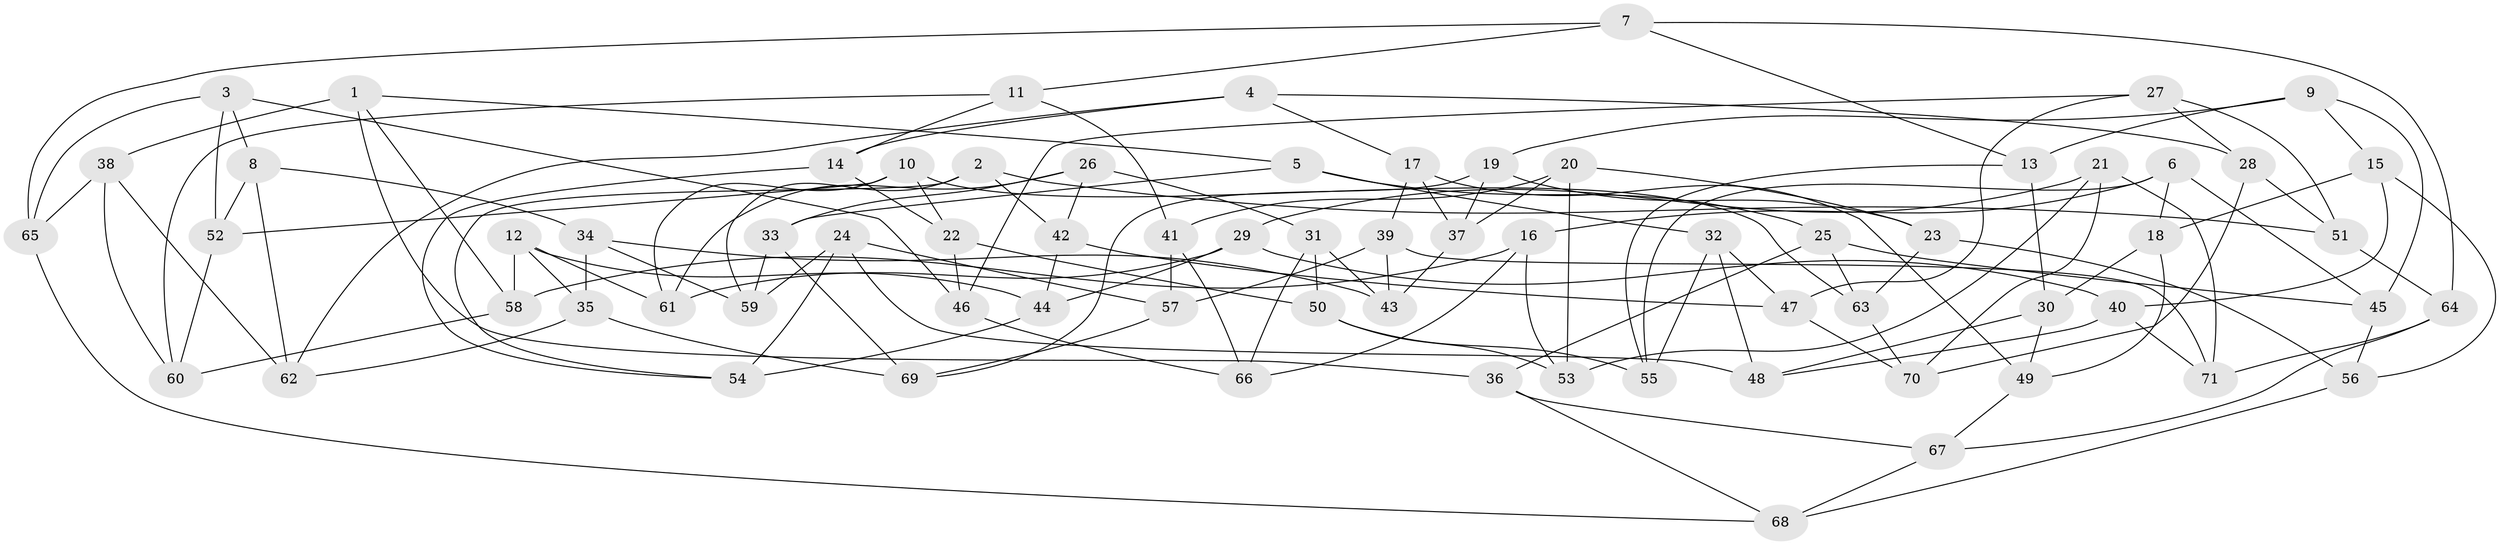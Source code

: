 // coarse degree distribution, {9: 0.1111111111111111, 8: 0.05555555555555555, 10: 0.027777777777777776, 7: 0.027777777777777776, 4: 0.6111111111111112, 11: 0.027777777777777776, 6: 0.027777777777777776, 3: 0.1111111111111111}
// Generated by graph-tools (version 1.1) at 2025/53/03/04/25 22:53:30]
// undirected, 71 vertices, 142 edges
graph export_dot {
  node [color=gray90,style=filled];
  1;
  2;
  3;
  4;
  5;
  6;
  7;
  8;
  9;
  10;
  11;
  12;
  13;
  14;
  15;
  16;
  17;
  18;
  19;
  20;
  21;
  22;
  23;
  24;
  25;
  26;
  27;
  28;
  29;
  30;
  31;
  32;
  33;
  34;
  35;
  36;
  37;
  38;
  39;
  40;
  41;
  42;
  43;
  44;
  45;
  46;
  47;
  48;
  49;
  50;
  51;
  52;
  53;
  54;
  55;
  56;
  57;
  58;
  59;
  60;
  61;
  62;
  63;
  64;
  65;
  66;
  67;
  68;
  69;
  70;
  71;
  1 -- 38;
  1 -- 36;
  1 -- 58;
  1 -- 5;
  2 -- 59;
  2 -- 51;
  2 -- 54;
  2 -- 42;
  3 -- 8;
  3 -- 65;
  3 -- 52;
  3 -- 46;
  4 -- 62;
  4 -- 17;
  4 -- 14;
  4 -- 28;
  5 -- 32;
  5 -- 25;
  5 -- 33;
  6 -- 45;
  6 -- 18;
  6 -- 16;
  6 -- 55;
  7 -- 13;
  7 -- 65;
  7 -- 11;
  7 -- 64;
  8 -- 34;
  8 -- 52;
  8 -- 62;
  9 -- 13;
  9 -- 19;
  9 -- 15;
  9 -- 45;
  10 -- 63;
  10 -- 22;
  10 -- 61;
  10 -- 52;
  11 -- 60;
  11 -- 14;
  11 -- 41;
  12 -- 44;
  12 -- 61;
  12 -- 35;
  12 -- 58;
  13 -- 55;
  13 -- 30;
  14 -- 22;
  14 -- 54;
  15 -- 56;
  15 -- 18;
  15 -- 40;
  16 -- 66;
  16 -- 53;
  16 -- 58;
  17 -- 39;
  17 -- 49;
  17 -- 37;
  18 -- 30;
  18 -- 49;
  19 -- 37;
  19 -- 23;
  19 -- 69;
  20 -- 53;
  20 -- 41;
  20 -- 23;
  20 -- 37;
  21 -- 29;
  21 -- 70;
  21 -- 71;
  21 -- 53;
  22 -- 50;
  22 -- 46;
  23 -- 63;
  23 -- 56;
  24 -- 48;
  24 -- 54;
  24 -- 59;
  24 -- 57;
  25 -- 45;
  25 -- 63;
  25 -- 36;
  26 -- 31;
  26 -- 42;
  26 -- 61;
  26 -- 33;
  27 -- 46;
  27 -- 28;
  27 -- 47;
  27 -- 51;
  28 -- 51;
  28 -- 70;
  29 -- 61;
  29 -- 40;
  29 -- 44;
  30 -- 48;
  30 -- 49;
  31 -- 43;
  31 -- 66;
  31 -- 50;
  32 -- 48;
  32 -- 55;
  32 -- 47;
  33 -- 69;
  33 -- 59;
  34 -- 43;
  34 -- 59;
  34 -- 35;
  35 -- 62;
  35 -- 69;
  36 -- 68;
  36 -- 67;
  37 -- 43;
  38 -- 65;
  38 -- 60;
  38 -- 62;
  39 -- 57;
  39 -- 43;
  39 -- 71;
  40 -- 71;
  40 -- 48;
  41 -- 66;
  41 -- 57;
  42 -- 47;
  42 -- 44;
  44 -- 54;
  45 -- 56;
  46 -- 66;
  47 -- 70;
  49 -- 67;
  50 -- 55;
  50 -- 53;
  51 -- 64;
  52 -- 60;
  56 -- 68;
  57 -- 69;
  58 -- 60;
  63 -- 70;
  64 -- 71;
  64 -- 67;
  65 -- 68;
  67 -- 68;
}
